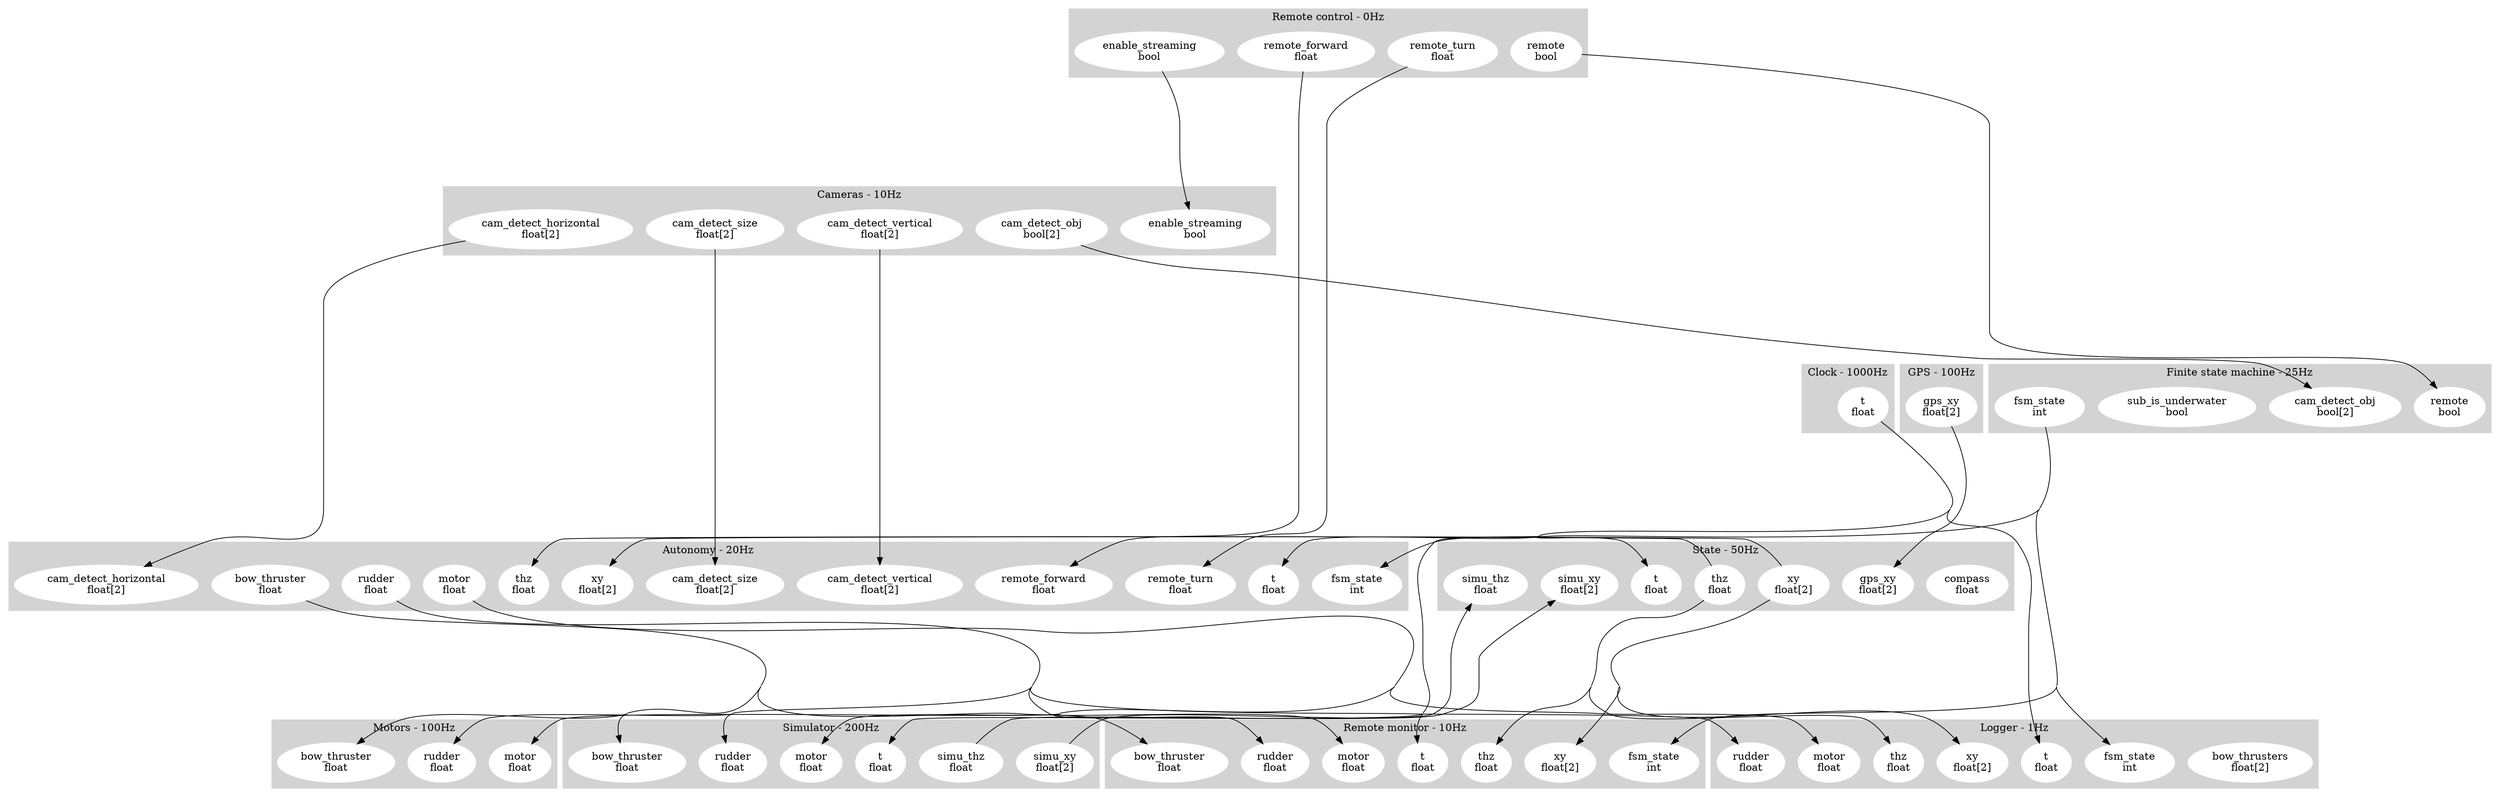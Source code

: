 digraph links {
	concentrate=true;
	subgraph cluster_1 {
		label = "Autonomy - 20Hz";
		style=filled;
		color=lightgrey;
		node [style=filled,color=white];
		2 [label = "cam_detect_horizontal\nfloat[2]"];
		3 [label = "cam_detect_size\nfloat[2]"];
		4 [label = "cam_detect_vertical\nfloat[2]"];
		5 [label = "fsm_state\nint"];
		6 [label = "remote_forward\nfloat"];
		7 [label = "remote_turn\nfloat"];
		8 [label = "t\nfloat"];
		9 [label = "thz\nfloat"];
		10 [label = "xy\nfloat[2]"];
		11 [label = "bow_thruster\nfloat"];
		12 [label = "motor\nfloat"];
		13 [label = "rudder\nfloat"];
	}
	subgraph cluster_14 {
		label = "Cameras - 10Hz";
		style=filled;
		color=lightgrey;
		node [style=filled,color=white];
		15 [label = "enable_streaming\nbool"];
		16 [label = "cam_detect_horizontal\nfloat[2]"];
		17 [label = "cam_detect_obj\nbool[2]"];
		18 [label = "cam_detect_size\nfloat[2]"];
		19 [label = "cam_detect_vertical\nfloat[2]"];
	}
	subgraph cluster_20 {
		label = "GPS - 100Hz";
		style=filled;
		color=lightgrey;
		node [style=filled,color=white];
		21 [label = "gps_xy\nfloat[2]"];
	}
	subgraph cluster_22 {
		label = "Clock - 1000Hz";
		style=filled;
		color=lightgrey;
		node [style=filled,color=white];
		23 [label = "t\nfloat"];
	}
	subgraph cluster_24 {
		label = "Logger - 1Hz";
		style=filled;
		color=lightgrey;
		node [style=filled,color=white];
		25 [label = "bow_thrusters\nfloat[2]"];
		26 [label = "fsm_state\nint"];
		27 [label = "motor\nfloat"];
		28 [label = "rudder\nfloat"];
		29 [label = "t\nfloat"];
		30 [label = "thz\nfloat"];
		31 [label = "xy\nfloat[2]"];
	}
	subgraph cluster_32 {
		label = "Motors - 100Hz";
		style=filled;
		color=lightgrey;
		node [style=filled,color=white];
		33 [label = "bow_thruster\nfloat"];
		34 [label = "motor\nfloat"];
		35 [label = "rudder\nfloat"];
	}
	subgraph cluster_36 {
		label = "Remote control - 0Hz";
		style=filled;
		color=lightgrey;
		node [style=filled,color=white];
		37 [label = "enable_streaming\nbool"];
		38 [label = "remote\nbool"];
		39 [label = "remote_forward\nfloat"];
		40 [label = "remote_turn\nfloat"];
	}
	subgraph cluster_41 {
		label = "Remote monitor - 10Hz";
		style=filled;
		color=lightgrey;
		node [style=filled,color=white];
		42 [label = "bow_thruster\nfloat"];
		43 [label = "fsm_state\nint"];
		44 [label = "motor\nfloat"];
		45 [label = "rudder\nfloat"];
		46 [label = "t\nfloat"];
		47 [label = "thz\nfloat"];
		48 [label = "xy\nfloat[2]"];
	}
	subgraph cluster_49 {
		label = "Simulator - 200Hz";
		style=filled;
		color=lightgrey;
		node [style=filled,color=white];
		50 [label = "bow_thruster\nfloat"];
		51 [label = "motor\nfloat"];
		52 [label = "rudder\nfloat"];
		53 [label = "t\nfloat"];
		54 [label = "simu_thz\nfloat"];
		55 [label = "simu_xy\nfloat[2]"];
	}
	subgraph cluster_56 {
		label = "State - 50Hz";
		style=filled;
		color=lightgrey;
		node [style=filled,color=white];
		57 [label = "compass\nfloat"];
		58 [label = "gps_xy\nfloat[2]"];
		59 [label = "simu_thz\nfloat"];
		60 [label = "simu_xy\nfloat[2]"];
		61 [label = "t\nfloat"];
		62 [label = "thz\nfloat"];
		63 [label = "xy\nfloat[2]"];
	}
	subgraph cluster_64 {
		label = "Finite state machine - 25Hz";
		style=filled;
		color=lightgrey;
		node [style=filled,color=white];
		65 [label = "cam_detect_obj\nbool[2]"];
		66 [label = "remote\nbool"];
		67 [label = "sub_is_underwater\nbool"];
		68 [label = "fsm_state\nint"];
	}
	11->33 [minlen=5];
	11->42 [minlen=5];
	11->50 [minlen=5];
	16->2 [minlen=5];
	17->65 [minlen=5];
	18->3 [minlen=5];
	19->4 [minlen=5];
	37->15 [minlen=5];
	68->5 [minlen=5];
	68->26 [minlen=5];
	68->43 [minlen=5];
	21->58 [minlen=5];
	12->27 [minlen=5];
	12->34 [minlen=5];
	12->44 [minlen=5];
	12->51 [minlen=5];
	38->66 [minlen=5];
	39->6 [minlen=5];
	40->7 [minlen=5];
	13->28 [minlen=5];
	13->35 [minlen=5];
	13->45 [minlen=5];
	13->52 [minlen=5];
	54->59 [minlen=5];
	55->60 [minlen=5];
	23->8 [minlen=5];
	23->29 [minlen=5];
	23->46 [minlen=5];
	23->53 [minlen=5];
	23->61 [minlen=5];
	62->9 [minlen=5];
	62->30 [minlen=5];
	62->47 [minlen=5];
	63->10 [minlen=5];
	63->31 [minlen=5];
	63->48 [minlen=5];
}